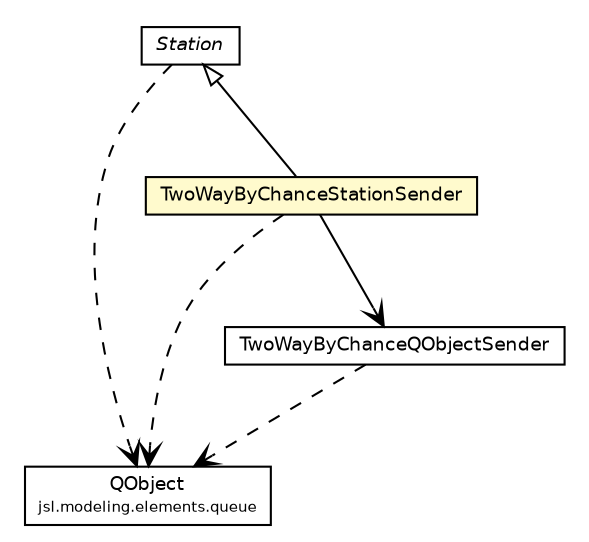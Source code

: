 #!/usr/local/bin/dot
#
# Class diagram 
# Generated by UMLGraph version 5.4 (http://www.umlgraph.org/)
#

digraph G {
	edge [fontname="Helvetica",fontsize=10,labelfontname="Helvetica",labelfontsize=10];
	node [fontname="Helvetica",fontsize=10,shape=plaintext];
	nodesep=0.25;
	ranksep=0.5;
	// jsl.modeling.elements.queue.QObject
	c231897 [label=<<table title="jsl.modeling.elements.queue.QObject" border="0" cellborder="1" cellspacing="0" cellpadding="2" port="p" href="../queue/QObject.html">
		<tr><td><table border="0" cellspacing="0" cellpadding="1">
<tr><td align="center" balign="center"> QObject </td></tr>
<tr><td align="center" balign="center"><font point-size="7.0"> jsl.modeling.elements.queue </font></td></tr>
		</table></td></tr>
		</table>>, URL="../queue/QObject.html", fontname="Helvetica", fontcolor="black", fontsize=9.0];
	// jsl.modeling.elements.station.TwoWayByChanceStationSender
	c232031 [label=<<table title="jsl.modeling.elements.station.TwoWayByChanceStationSender" border="0" cellborder="1" cellspacing="0" cellpadding="2" port="p" bgcolor="lemonChiffon" href="./TwoWayByChanceStationSender.html">
		<tr><td><table border="0" cellspacing="0" cellpadding="1">
<tr><td align="center" balign="center"> TwoWayByChanceStationSender </td></tr>
		</table></td></tr>
		</table>>, URL="./TwoWayByChanceStationSender.html", fontname="Helvetica", fontcolor="black", fontsize=9.0];
	// jsl.modeling.elements.station.TwoWayByChanceQObjectSender
	c232032 [label=<<table title="jsl.modeling.elements.station.TwoWayByChanceQObjectSender" border="0" cellborder="1" cellspacing="0" cellpadding="2" port="p" href="./TwoWayByChanceQObjectSender.html">
		<tr><td><table border="0" cellspacing="0" cellpadding="1">
<tr><td align="center" balign="center"> TwoWayByChanceQObjectSender </td></tr>
		</table></td></tr>
		</table>>, URL="./TwoWayByChanceQObjectSender.html", fontname="Helvetica", fontcolor="black", fontsize=9.0];
	// jsl.modeling.elements.station.Station
	c232033 [label=<<table title="jsl.modeling.elements.station.Station" border="0" cellborder="1" cellspacing="0" cellpadding="2" port="p" href="./Station.html">
		<tr><td><table border="0" cellspacing="0" cellpadding="1">
<tr><td align="center" balign="center"><font face="Helvetica-Oblique"> Station </font></td></tr>
		</table></td></tr>
		</table>>, URL="./Station.html", fontname="Helvetica", fontcolor="black", fontsize=9.0];
	//jsl.modeling.elements.station.TwoWayByChanceStationSender extends jsl.modeling.elements.station.Station
	c232033:p -> c232031:p [dir=back,arrowtail=empty];
	// jsl.modeling.elements.station.TwoWayByChanceStationSender NAVASSOC jsl.modeling.elements.station.TwoWayByChanceQObjectSender
	c232031:p -> c232032:p [taillabel="", label="", headlabel="", fontname="Helvetica", fontcolor="black", fontsize=10.0, color="black", arrowhead=open];
	// jsl.modeling.elements.station.TwoWayByChanceStationSender DEPEND jsl.modeling.elements.queue.QObject
	c232031:p -> c231897:p [taillabel="", label="", headlabel="", fontname="Helvetica", fontcolor="black", fontsize=10.0, color="black", arrowhead=open, style=dashed];
	// jsl.modeling.elements.station.TwoWayByChanceQObjectSender DEPEND jsl.modeling.elements.queue.QObject
	c232032:p -> c231897:p [taillabel="", label="", headlabel="", fontname="Helvetica", fontcolor="black", fontsize=10.0, color="black", arrowhead=open, style=dashed];
	// jsl.modeling.elements.station.Station DEPEND jsl.modeling.elements.queue.QObject
	c232033:p -> c231897:p [taillabel="", label="", headlabel="", fontname="Helvetica", fontcolor="black", fontsize=10.0, color="black", arrowhead=open, style=dashed];
}

